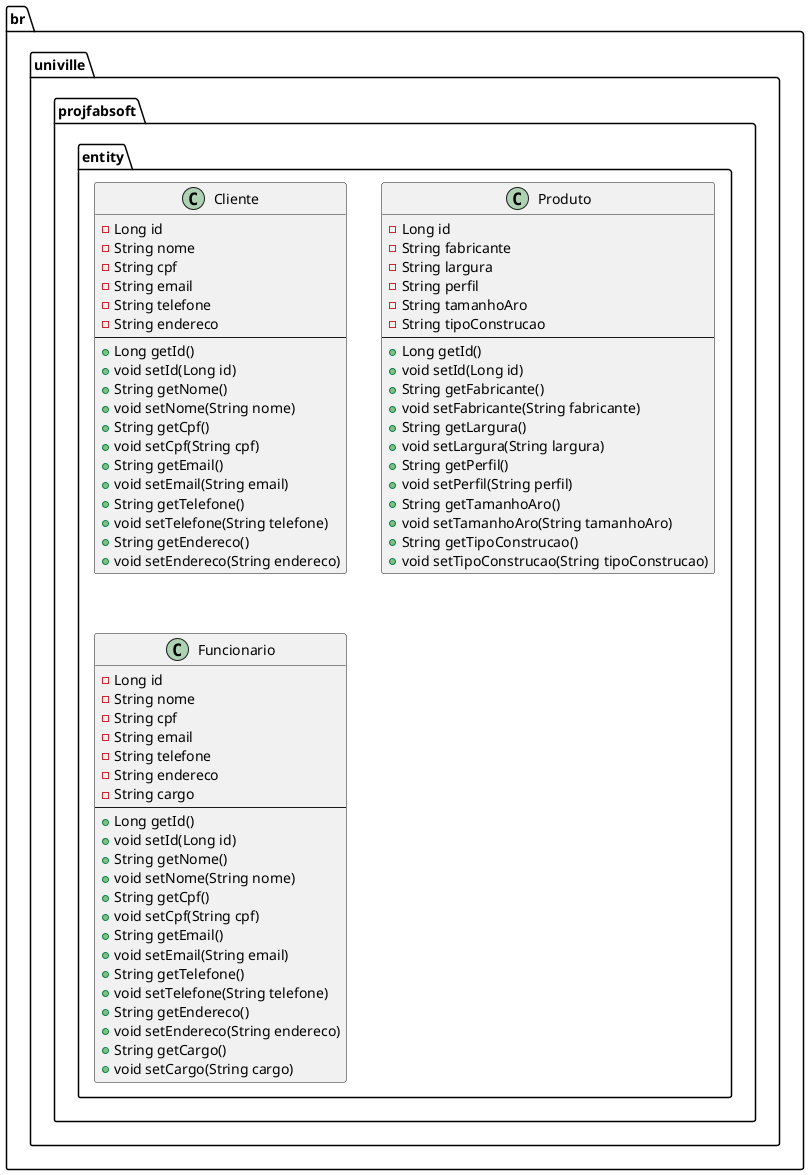 @startuml
package br.univille.projfabsoft.entity {
    class Cliente {
        - Long id
        - String nome
        - String cpf
        - String email
        - String telefone
        - String endereco
        --
        + Long getId()
        + void setId(Long id)
        + String getNome()
        + void setNome(String nome)
        + String getCpf()
        + void setCpf(String cpf)
        + String getEmail()
        + void setEmail(String email)
        + String getTelefone()
        + void setTelefone(String telefone)
        + String getEndereco()
        + void setEndereco(String endereco)
    }

    class Produto {
        - Long id
        - String fabricante
        - String largura
        - String perfil
        - String tamanhoAro
        - String tipoConstrucao
        --
        + Long getId()
        + void setId(Long id)
        + String getFabricante()
        + void setFabricante(String fabricante)
        + String getLargura()
        + void setLargura(String largura)
        + String getPerfil()
        + void setPerfil(String perfil)
        + String getTamanhoAro()
        + void setTamanhoAro(String tamanhoAro)
        + String getTipoConstrucao()
        + void setTipoConstrucao(String tipoConstrucao)
    }

    class Funcionario {
        - Long id
        - String nome
        - String cpf
        - String email
        - String telefone
        - String endereco
        - String cargo
        --
        + Long getId()
        + void setId(Long id)
        + String getNome()
        + void setNome(String nome)
        + String getCpf()
        + void setCpf(String cpf)
        + String getEmail()
        + void setEmail(String email)
        + String getTelefone()
        + void setTelefone(String telefone)
        + String getEndereco()
        + void setEndereco(String endereco)
        + String getCargo()
        + void setCargo(String cargo)
    }
}
@enduml